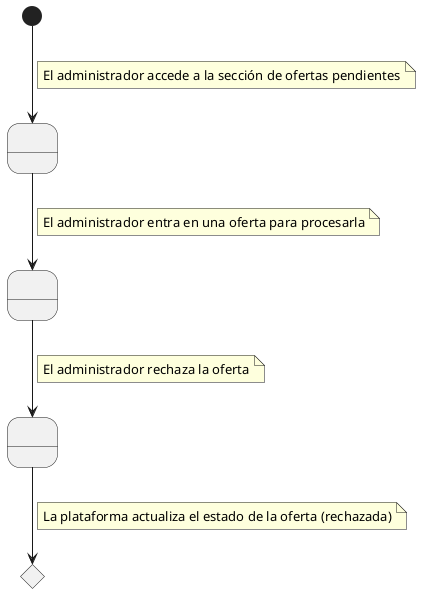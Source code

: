 @startuml
state " " as Estado1
state " " as Estado2
state " " as Estado3

state Condicion1 <<choice>>

[*] --> Estado1
    note on link
        El administrador accede a la sección de ofertas pendientes
    end note
Estado1 --> Estado2
    note on link
        El administrador entra en una oferta para procesarla
    end note
Estado2 --> Estado3
    note on link
        El administrador rechaza la oferta
    end note
Estado3 --> Condicion1
    note on link
        La plataforma actualiza el estado de la oferta (rechazada)
    end note
@enduml